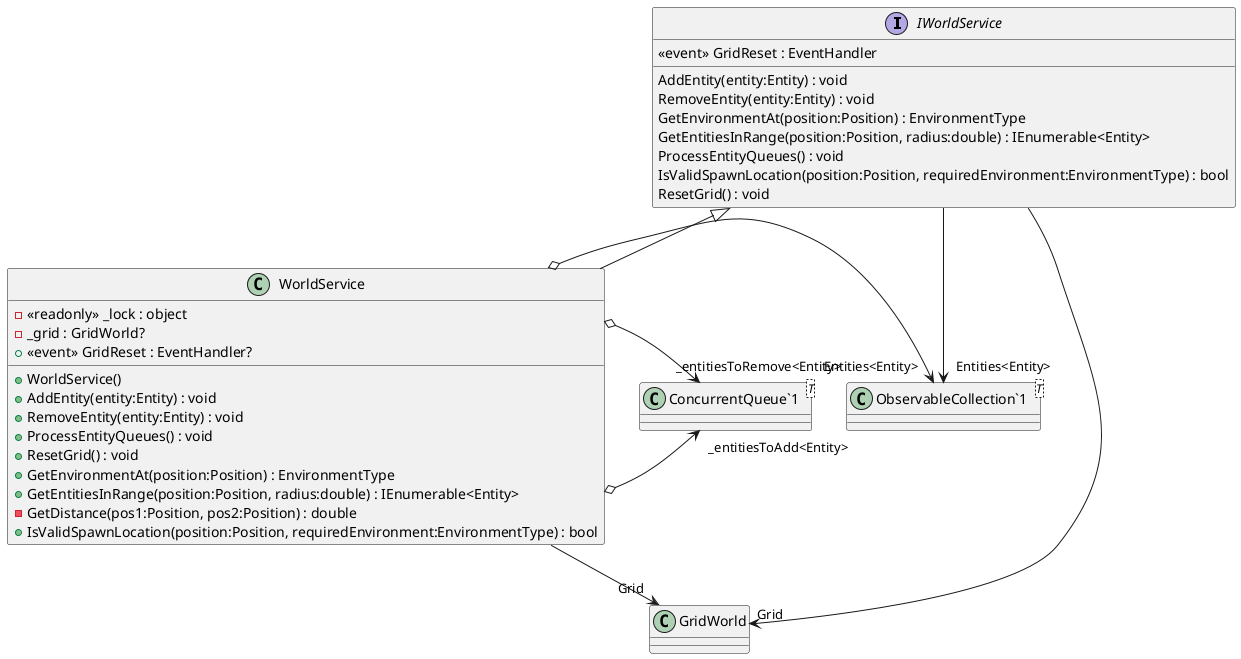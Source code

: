 @startuml
interface IWorldService {
    AddEntity(entity:Entity) : void
    RemoveEntity(entity:Entity) : void
    GetEnvironmentAt(position:Position) : EnvironmentType
    GetEntitiesInRange(position:Position, radius:double) : IEnumerable<Entity>
    ProcessEntityQueues() : void
    IsValidSpawnLocation(position:Position, requiredEnvironment:EnvironmentType) : bool
    ResetGrid() : void
     <<event>> GridReset : EventHandler 
}
class WorldService {
    - <<readonly>> _lock : object
    - _grid : GridWorld?
    +  <<event>> GridReset : EventHandler? 
    + WorldService()
    + AddEntity(entity:Entity) : void
    + RemoveEntity(entity:Entity) : void
    + ProcessEntityQueues() : void
    + ResetGrid() : void
    + GetEnvironmentAt(position:Position) : EnvironmentType
    + GetEntitiesInRange(position:Position, radius:double) : IEnumerable<Entity>
    - GetDistance(pos1:Position, pos2:Position) : double
    + IsValidSpawnLocation(position:Position, requiredEnvironment:EnvironmentType) : bool
}
class "ObservableCollection`1"<T> {
}
class "ConcurrentQueue`1"<T> {
}
IWorldService --> "Entities<Entity>" "ObservableCollection`1"
IWorldService --> "Grid" GridWorld
IWorldService <|-- WorldService
WorldService o-> "Entities<Entity>" "ObservableCollection`1"
WorldService o-> "_entitiesToAdd<Entity>" "ConcurrentQueue`1"
WorldService o-> "_entitiesToRemove<Entity>" "ConcurrentQueue`1"
WorldService --> "Grid" GridWorld
@enduml
